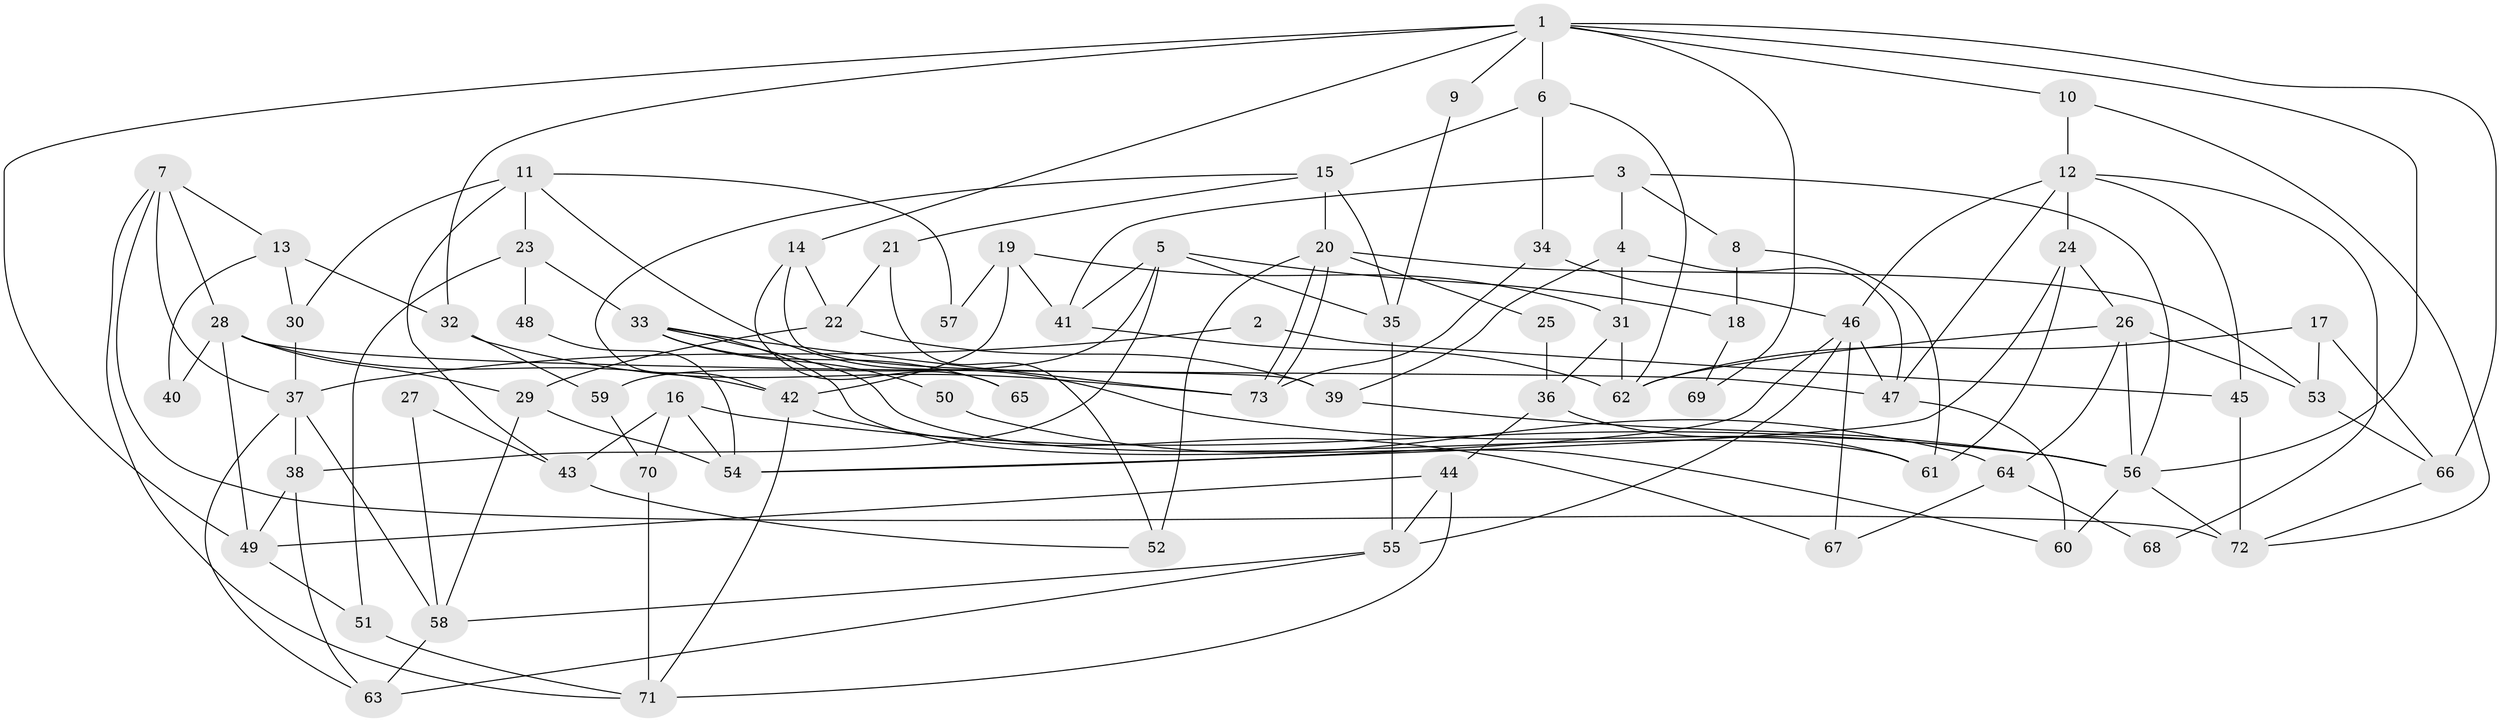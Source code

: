 // coarse degree distribution, {9: 0.10810810810810811, 12: 0.08108108108108109, 4: 0.24324324324324326, 7: 0.08108108108108109, 3: 0.13513513513513514, 5: 0.10810810810810811, 2: 0.21621621621621623, 8: 0.02702702702702703}
// Generated by graph-tools (version 1.1) at 2025/50/03/04/25 22:50:55]
// undirected, 73 vertices, 146 edges
graph export_dot {
  node [color=gray90,style=filled];
  1;
  2;
  3;
  4;
  5;
  6;
  7;
  8;
  9;
  10;
  11;
  12;
  13;
  14;
  15;
  16;
  17;
  18;
  19;
  20;
  21;
  22;
  23;
  24;
  25;
  26;
  27;
  28;
  29;
  30;
  31;
  32;
  33;
  34;
  35;
  36;
  37;
  38;
  39;
  40;
  41;
  42;
  43;
  44;
  45;
  46;
  47;
  48;
  49;
  50;
  51;
  52;
  53;
  54;
  55;
  56;
  57;
  58;
  59;
  60;
  61;
  62;
  63;
  64;
  65;
  66;
  67;
  68;
  69;
  70;
  71;
  72;
  73;
  1 -- 56;
  1 -- 6;
  1 -- 9;
  1 -- 10;
  1 -- 14;
  1 -- 32;
  1 -- 49;
  1 -- 66;
  1 -- 69;
  2 -- 45;
  2 -- 37;
  3 -- 4;
  3 -- 56;
  3 -- 8;
  3 -- 41;
  4 -- 39;
  4 -- 47;
  4 -- 31;
  5 -- 35;
  5 -- 38;
  5 -- 18;
  5 -- 41;
  5 -- 59;
  6 -- 62;
  6 -- 15;
  6 -- 34;
  7 -- 13;
  7 -- 71;
  7 -- 28;
  7 -- 37;
  7 -- 72;
  8 -- 61;
  8 -- 18;
  9 -- 35;
  10 -- 72;
  10 -- 12;
  11 -- 56;
  11 -- 23;
  11 -- 30;
  11 -- 43;
  11 -- 57;
  12 -- 46;
  12 -- 24;
  12 -- 45;
  12 -- 47;
  12 -- 68;
  13 -- 32;
  13 -- 30;
  13 -- 40;
  14 -- 22;
  14 -- 39;
  14 -- 65;
  15 -- 20;
  15 -- 42;
  15 -- 21;
  15 -- 35;
  16 -- 54;
  16 -- 70;
  16 -- 43;
  16 -- 56;
  17 -- 66;
  17 -- 62;
  17 -- 53;
  18 -- 69;
  19 -- 41;
  19 -- 31;
  19 -- 42;
  19 -- 57;
  20 -- 73;
  20 -- 73;
  20 -- 52;
  20 -- 25;
  20 -- 53;
  21 -- 22;
  21 -- 52;
  22 -- 39;
  22 -- 29;
  23 -- 33;
  23 -- 51;
  23 -- 48;
  24 -- 26;
  24 -- 54;
  24 -- 61;
  25 -- 36;
  26 -- 56;
  26 -- 53;
  26 -- 62;
  26 -- 64;
  27 -- 58;
  27 -- 43;
  28 -- 47;
  28 -- 29;
  28 -- 40;
  28 -- 42;
  28 -- 49;
  29 -- 54;
  29 -- 58;
  30 -- 37;
  31 -- 62;
  31 -- 36;
  32 -- 73;
  32 -- 59;
  33 -- 61;
  33 -- 73;
  33 -- 50;
  33 -- 60;
  33 -- 65;
  34 -- 46;
  34 -- 73;
  35 -- 55;
  36 -- 44;
  36 -- 61;
  37 -- 58;
  37 -- 38;
  37 -- 63;
  38 -- 49;
  38 -- 63;
  39 -- 56;
  41 -- 62;
  42 -- 67;
  42 -- 71;
  43 -- 52;
  44 -- 55;
  44 -- 49;
  44 -- 71;
  45 -- 72;
  46 -- 47;
  46 -- 55;
  46 -- 54;
  46 -- 67;
  47 -- 60;
  48 -- 54;
  49 -- 51;
  50 -- 64;
  51 -- 71;
  53 -- 66;
  55 -- 58;
  55 -- 63;
  56 -- 72;
  56 -- 60;
  58 -- 63;
  59 -- 70;
  64 -- 67;
  64 -- 68;
  66 -- 72;
  70 -- 71;
}
